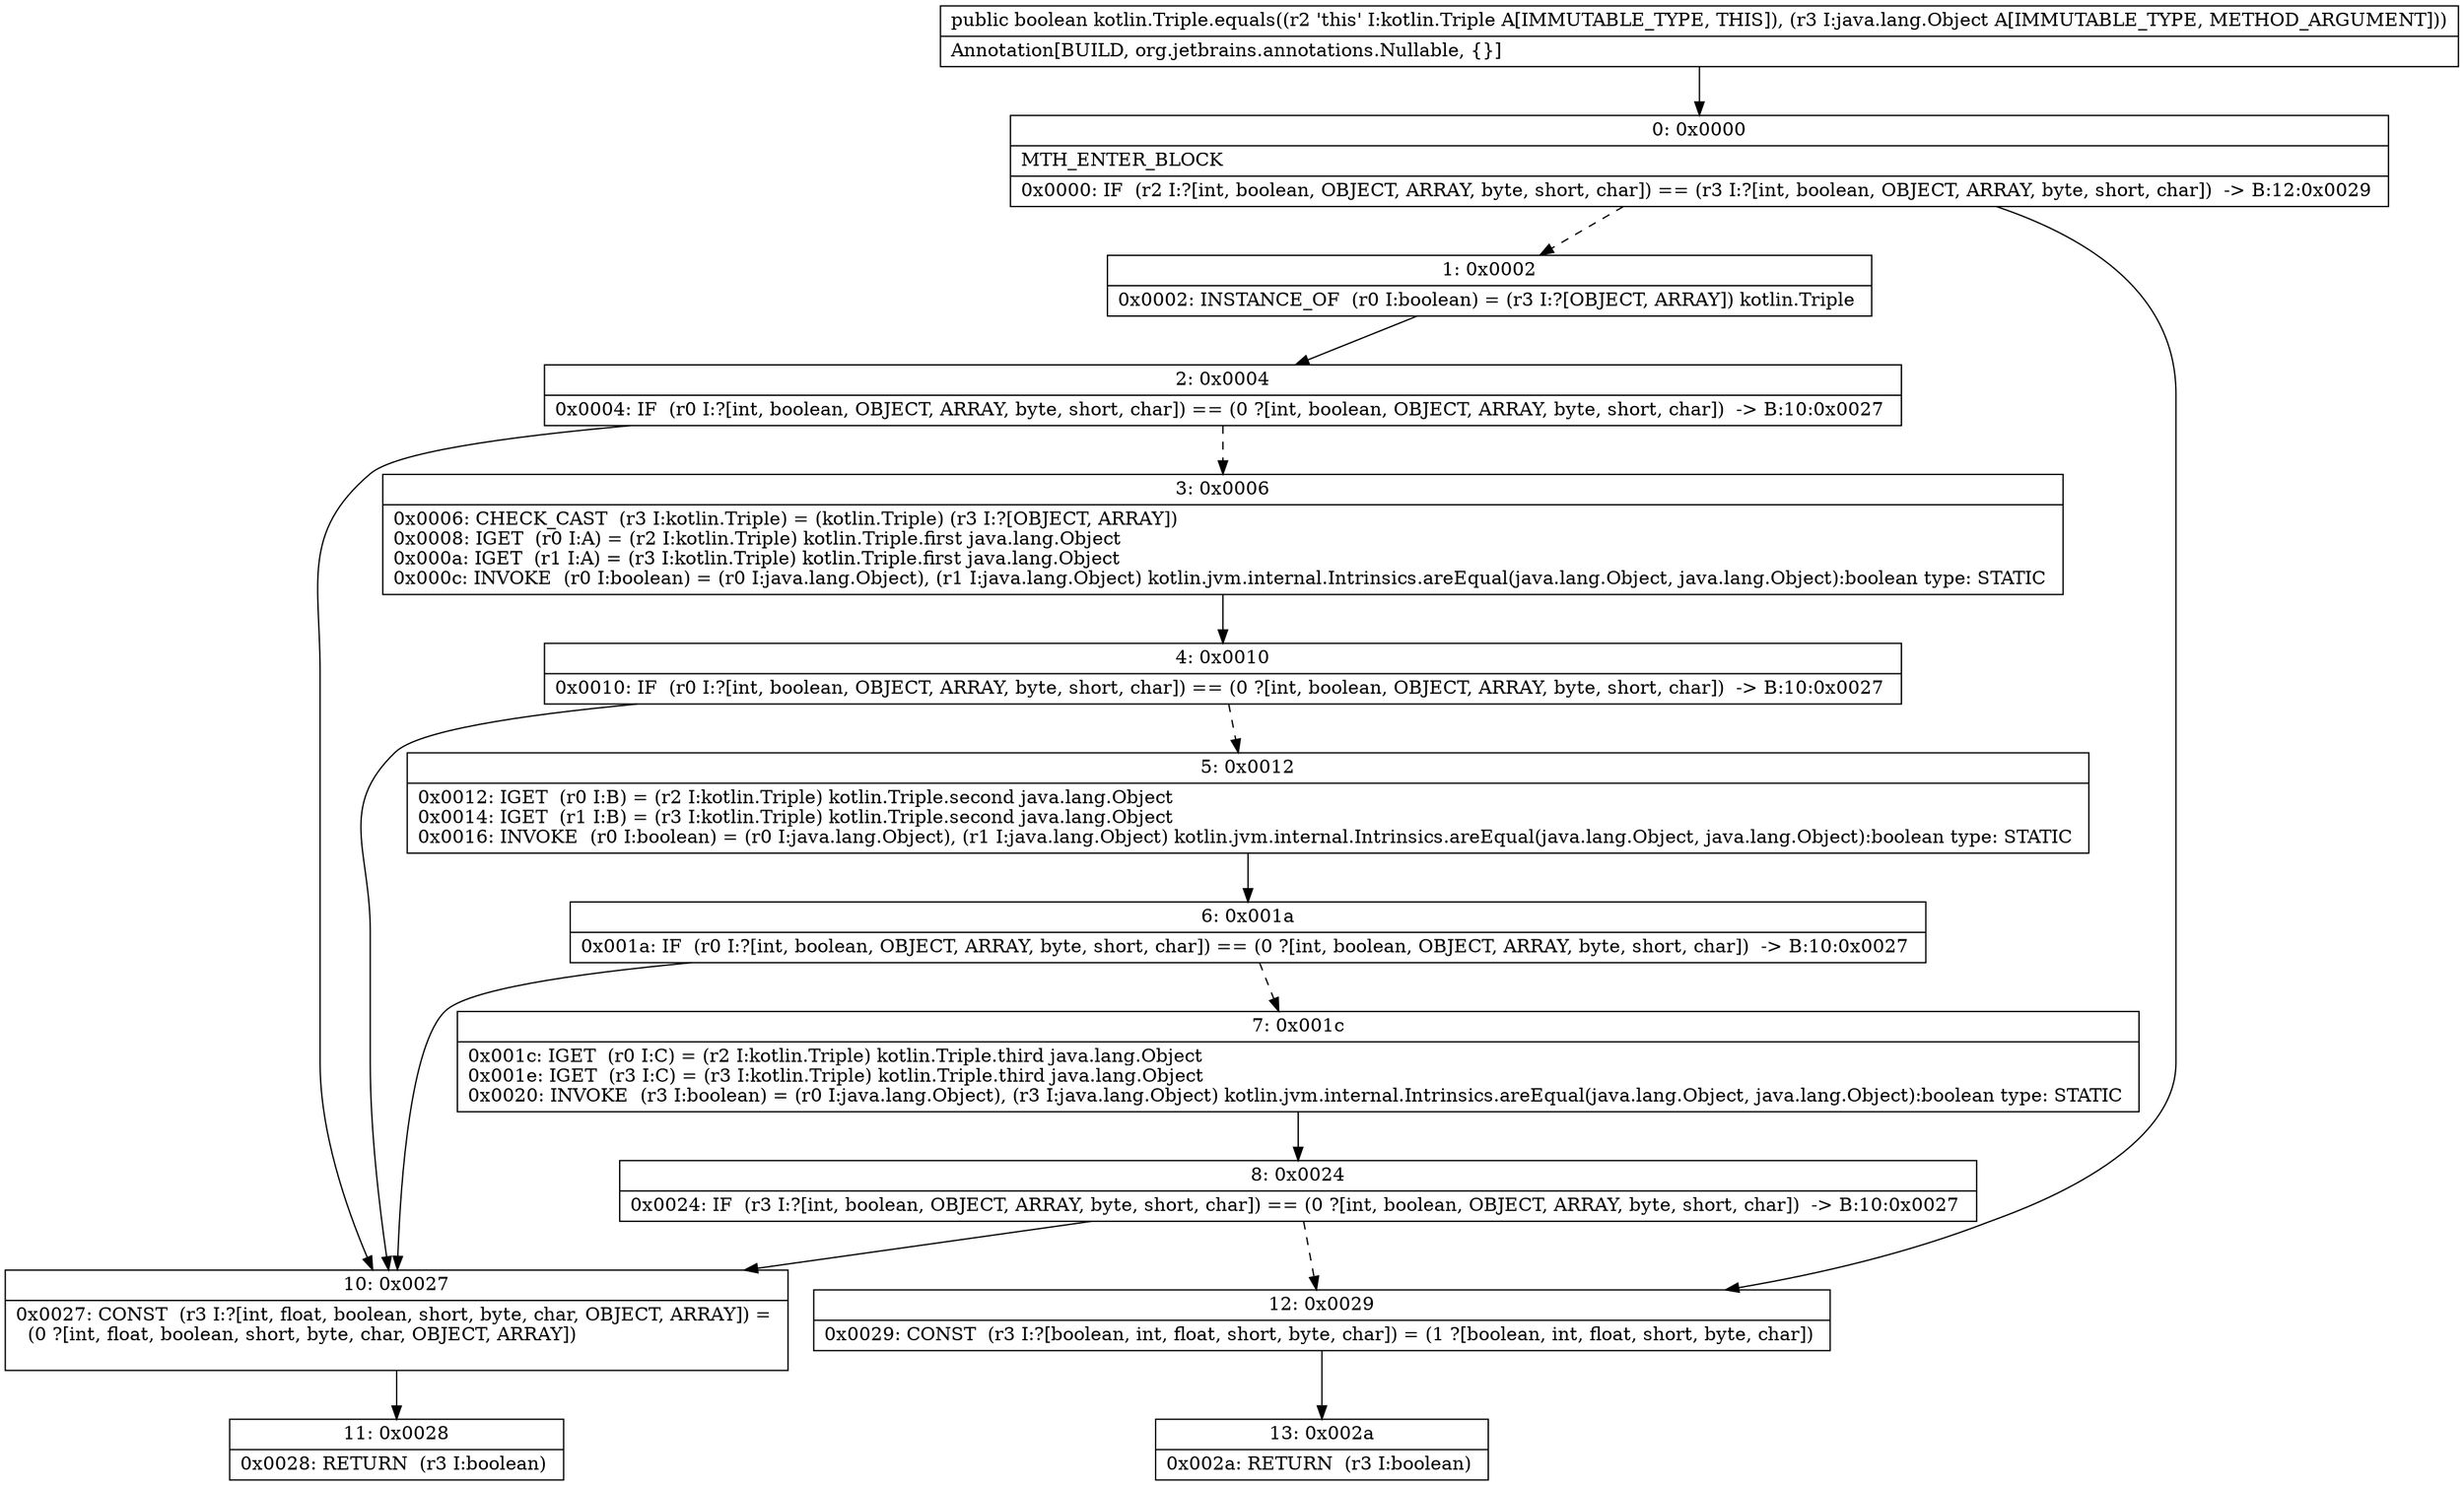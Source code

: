 digraph "CFG forkotlin.Triple.equals(Ljava\/lang\/Object;)Z" {
Node_0 [shape=record,label="{0\:\ 0x0000|MTH_ENTER_BLOCK\l|0x0000: IF  (r2 I:?[int, boolean, OBJECT, ARRAY, byte, short, char]) == (r3 I:?[int, boolean, OBJECT, ARRAY, byte, short, char])  \-\> B:12:0x0029 \l}"];
Node_1 [shape=record,label="{1\:\ 0x0002|0x0002: INSTANCE_OF  (r0 I:boolean) = (r3 I:?[OBJECT, ARRAY]) kotlin.Triple \l}"];
Node_2 [shape=record,label="{2\:\ 0x0004|0x0004: IF  (r0 I:?[int, boolean, OBJECT, ARRAY, byte, short, char]) == (0 ?[int, boolean, OBJECT, ARRAY, byte, short, char])  \-\> B:10:0x0027 \l}"];
Node_3 [shape=record,label="{3\:\ 0x0006|0x0006: CHECK_CAST  (r3 I:kotlin.Triple) = (kotlin.Triple) (r3 I:?[OBJECT, ARRAY]) \l0x0008: IGET  (r0 I:A) = (r2 I:kotlin.Triple) kotlin.Triple.first java.lang.Object \l0x000a: IGET  (r1 I:A) = (r3 I:kotlin.Triple) kotlin.Triple.first java.lang.Object \l0x000c: INVOKE  (r0 I:boolean) = (r0 I:java.lang.Object), (r1 I:java.lang.Object) kotlin.jvm.internal.Intrinsics.areEqual(java.lang.Object, java.lang.Object):boolean type: STATIC \l}"];
Node_4 [shape=record,label="{4\:\ 0x0010|0x0010: IF  (r0 I:?[int, boolean, OBJECT, ARRAY, byte, short, char]) == (0 ?[int, boolean, OBJECT, ARRAY, byte, short, char])  \-\> B:10:0x0027 \l}"];
Node_5 [shape=record,label="{5\:\ 0x0012|0x0012: IGET  (r0 I:B) = (r2 I:kotlin.Triple) kotlin.Triple.second java.lang.Object \l0x0014: IGET  (r1 I:B) = (r3 I:kotlin.Triple) kotlin.Triple.second java.lang.Object \l0x0016: INVOKE  (r0 I:boolean) = (r0 I:java.lang.Object), (r1 I:java.lang.Object) kotlin.jvm.internal.Intrinsics.areEqual(java.lang.Object, java.lang.Object):boolean type: STATIC \l}"];
Node_6 [shape=record,label="{6\:\ 0x001a|0x001a: IF  (r0 I:?[int, boolean, OBJECT, ARRAY, byte, short, char]) == (0 ?[int, boolean, OBJECT, ARRAY, byte, short, char])  \-\> B:10:0x0027 \l}"];
Node_7 [shape=record,label="{7\:\ 0x001c|0x001c: IGET  (r0 I:C) = (r2 I:kotlin.Triple) kotlin.Triple.third java.lang.Object \l0x001e: IGET  (r3 I:C) = (r3 I:kotlin.Triple) kotlin.Triple.third java.lang.Object \l0x0020: INVOKE  (r3 I:boolean) = (r0 I:java.lang.Object), (r3 I:java.lang.Object) kotlin.jvm.internal.Intrinsics.areEqual(java.lang.Object, java.lang.Object):boolean type: STATIC \l}"];
Node_8 [shape=record,label="{8\:\ 0x0024|0x0024: IF  (r3 I:?[int, boolean, OBJECT, ARRAY, byte, short, char]) == (0 ?[int, boolean, OBJECT, ARRAY, byte, short, char])  \-\> B:10:0x0027 \l}"];
Node_10 [shape=record,label="{10\:\ 0x0027|0x0027: CONST  (r3 I:?[int, float, boolean, short, byte, char, OBJECT, ARRAY]) = \l  (0 ?[int, float, boolean, short, byte, char, OBJECT, ARRAY])\l \l}"];
Node_11 [shape=record,label="{11\:\ 0x0028|0x0028: RETURN  (r3 I:boolean) \l}"];
Node_12 [shape=record,label="{12\:\ 0x0029|0x0029: CONST  (r3 I:?[boolean, int, float, short, byte, char]) = (1 ?[boolean, int, float, short, byte, char]) \l}"];
Node_13 [shape=record,label="{13\:\ 0x002a|0x002a: RETURN  (r3 I:boolean) \l}"];
MethodNode[shape=record,label="{public boolean kotlin.Triple.equals((r2 'this' I:kotlin.Triple A[IMMUTABLE_TYPE, THIS]), (r3 I:java.lang.Object A[IMMUTABLE_TYPE, METHOD_ARGUMENT]))  | Annotation[BUILD, org.jetbrains.annotations.Nullable, \{\}]\l}"];
MethodNode -> Node_0;
Node_0 -> Node_1[style=dashed];
Node_0 -> Node_12;
Node_1 -> Node_2;
Node_2 -> Node_3[style=dashed];
Node_2 -> Node_10;
Node_3 -> Node_4;
Node_4 -> Node_5[style=dashed];
Node_4 -> Node_10;
Node_5 -> Node_6;
Node_6 -> Node_7[style=dashed];
Node_6 -> Node_10;
Node_7 -> Node_8;
Node_8 -> Node_10;
Node_8 -> Node_12[style=dashed];
Node_10 -> Node_11;
Node_12 -> Node_13;
}

